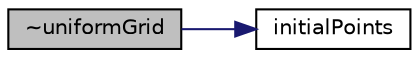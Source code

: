 digraph "~uniformGrid"
{
  bgcolor="transparent";
  edge [fontname="Helvetica",fontsize="10",labelfontname="Helvetica",labelfontsize="10"];
  node [fontname="Helvetica",fontsize="10",shape=record];
  rankdir="LR";
  Node1 [label="~uniformGrid",height=0.2,width=0.4,color="black", fillcolor="grey75", style="filled", fontcolor="black"];
  Node1 -> Node2 [color="midnightblue",fontsize="10",style="solid",fontname="Helvetica"];
  Node2 [label="initialPoints",height=0.2,width=0.4,color="black",URL="$a02846.html#a31e28e83ea5a7ecf8dd21084591c49d2",tooltip="Return the initial points for the conformalVoronoiMesh. "];
}
